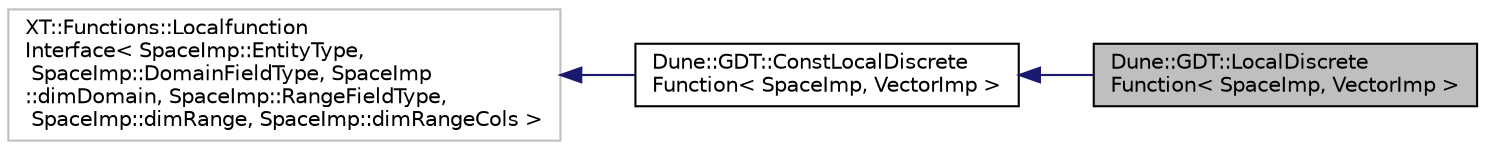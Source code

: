digraph "Dune::GDT::LocalDiscreteFunction&lt; SpaceImp, VectorImp &gt;"
{
  edge [fontname="Helvetica",fontsize="10",labelfontname="Helvetica",labelfontsize="10"];
  node [fontname="Helvetica",fontsize="10",shape=record];
  rankdir="LR";
  Node0 [label="Dune::GDT::LocalDiscrete\lFunction\< SpaceImp, VectorImp \>",height=0.2,width=0.4,color="black", fillcolor="grey75", style="filled", fontcolor="black"];
  Node1 -> Node0 [dir="back",color="midnightblue",fontsize="10",style="solid",fontname="Helvetica"];
  Node1 [label="Dune::GDT::ConstLocalDiscrete\lFunction\< SpaceImp, VectorImp \>",height=0.2,width=0.4,color="black", fillcolor="white", style="filled",URL="$a01103.html"];
  Node2 -> Node1 [dir="back",color="midnightblue",fontsize="10",style="solid",fontname="Helvetica"];
  Node2 [label="XT::Functions::Localfunction\lInterface\< SpaceImp::EntityType,\l SpaceImp::DomainFieldType, SpaceImp\l::dimDomain, SpaceImp::RangeFieldType,\l SpaceImp::dimRange, SpaceImp::dimRangeCols \>",height=0.2,width=0.4,color="grey75", fillcolor="white", style="filled"];
}
